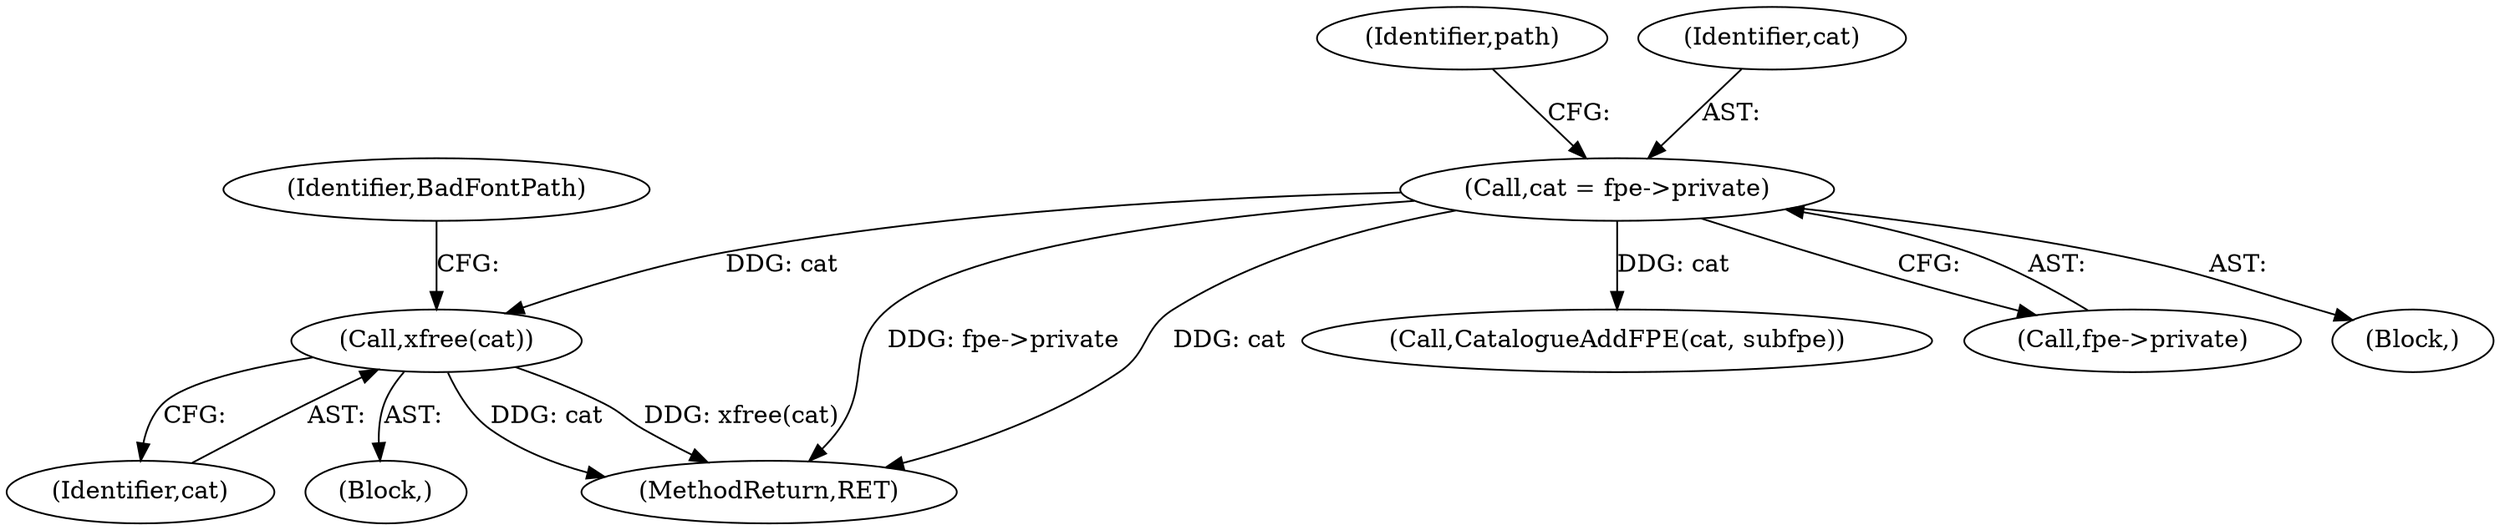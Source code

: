 digraph "0_libxfont_5bf703700ee4a5d6eae20da07cb7a29369667aef@API" {
"1000163" [label="(Call,xfree(cat))"];
"1000106" [label="(Call,cat = fpe->private)"];
"1000164" [label="(Identifier,cat)"];
"1000163" [label="(Call,xfree(cat))"];
"1000166" [label="(Identifier,BadFontPath)"];
"1000162" [label="(Block,)"];
"1000122" [label="(Identifier,path)"];
"1000380" [label="(MethodReturn,RET)"];
"1000345" [label="(Call,CatalogueAddFPE(cat, subfpe))"];
"1000108" [label="(Call,fpe->private)"];
"1000106" [label="(Call,cat = fpe->private)"];
"1000104" [label="(Block,)"];
"1000107" [label="(Identifier,cat)"];
"1000163" -> "1000162"  [label="AST: "];
"1000163" -> "1000164"  [label="CFG: "];
"1000164" -> "1000163"  [label="AST: "];
"1000166" -> "1000163"  [label="CFG: "];
"1000163" -> "1000380"  [label="DDG: cat"];
"1000163" -> "1000380"  [label="DDG: xfree(cat)"];
"1000106" -> "1000163"  [label="DDG: cat"];
"1000106" -> "1000104"  [label="AST: "];
"1000106" -> "1000108"  [label="CFG: "];
"1000107" -> "1000106"  [label="AST: "];
"1000108" -> "1000106"  [label="AST: "];
"1000122" -> "1000106"  [label="CFG: "];
"1000106" -> "1000380"  [label="DDG: fpe->private"];
"1000106" -> "1000380"  [label="DDG: cat"];
"1000106" -> "1000345"  [label="DDG: cat"];
}
